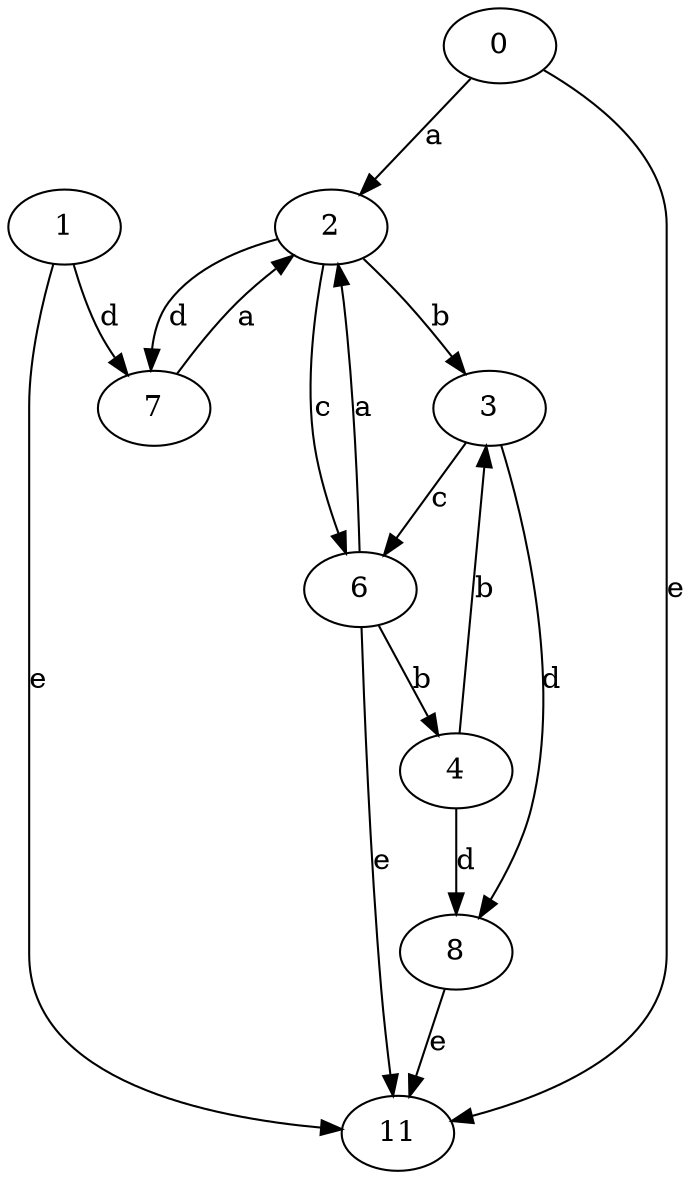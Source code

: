 strict digraph  {
2;
3;
4;
0;
6;
7;
8;
11;
1;
2 -> 3  [label=b];
2 -> 6  [label=c];
2 -> 7  [label=d];
3 -> 6  [label=c];
3 -> 8  [label=d];
4 -> 3  [label=b];
4 -> 8  [label=d];
0 -> 2  [label=a];
0 -> 11  [label=e];
6 -> 2  [label=a];
6 -> 4  [label=b];
6 -> 11  [label=e];
7 -> 2  [label=a];
8 -> 11  [label=e];
1 -> 7  [label=d];
1 -> 11  [label=e];
}
